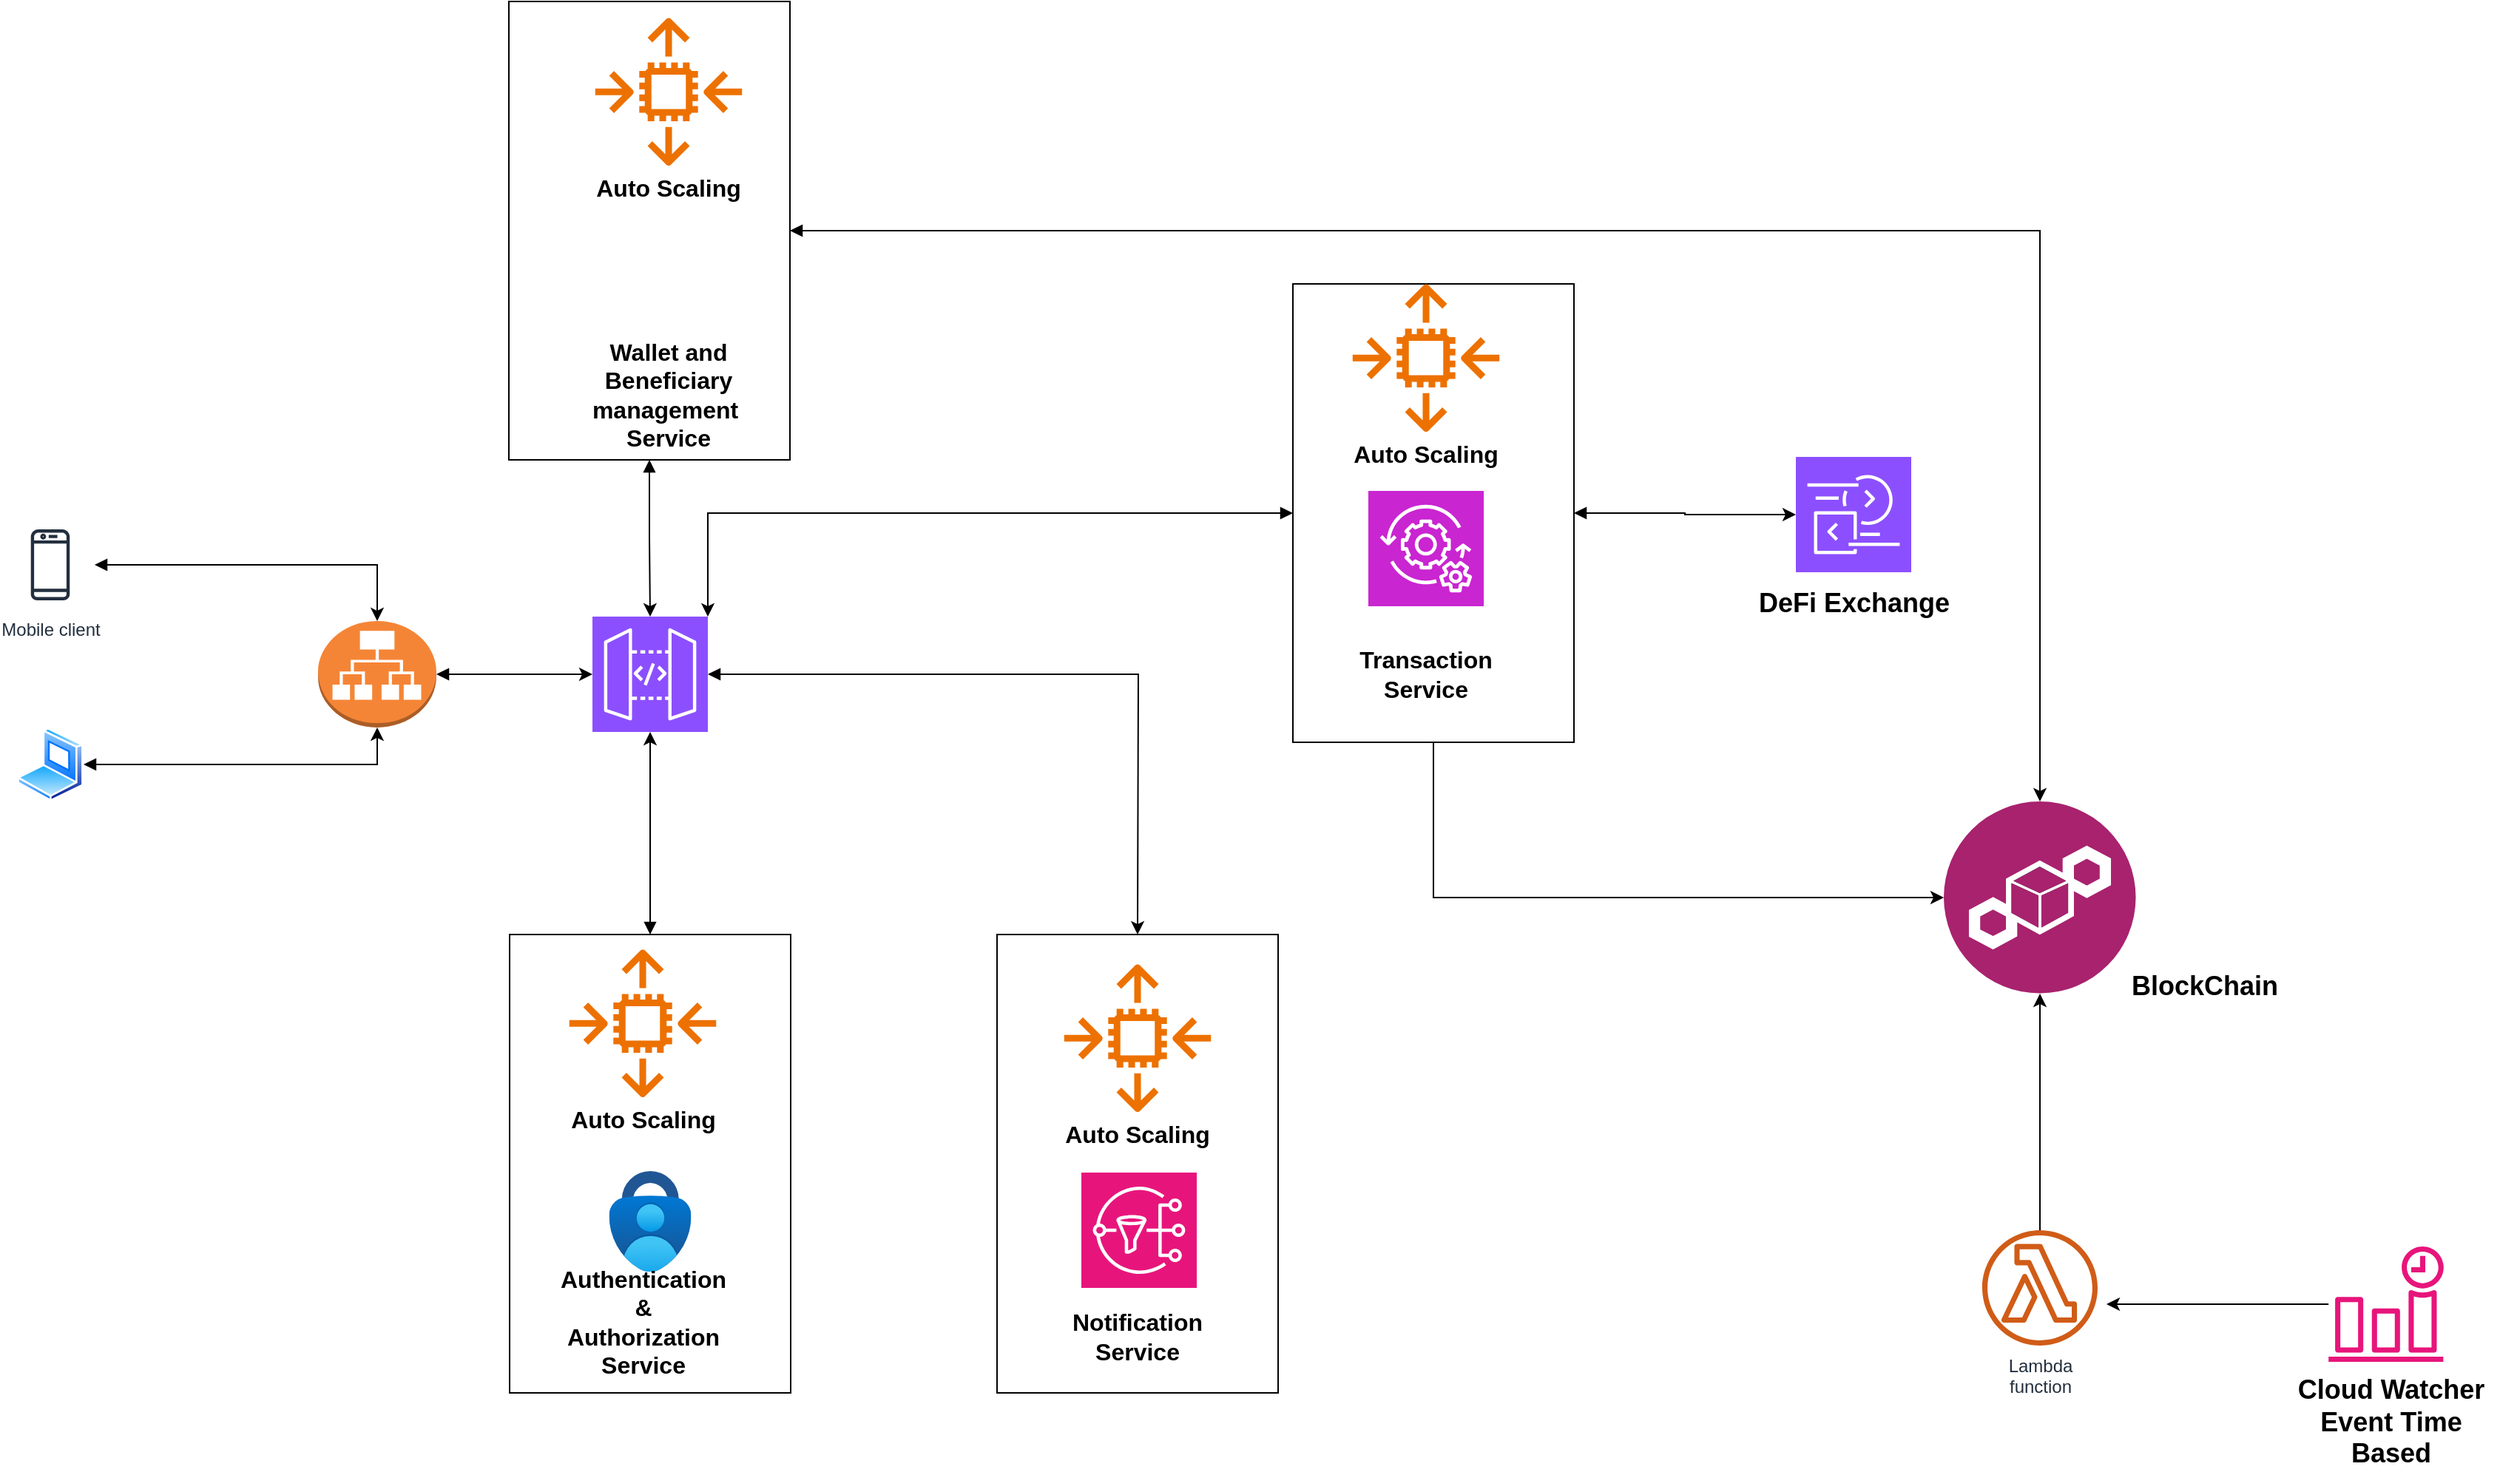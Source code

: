 <mxfile version="23.1.3" type="github">
  <diagram id="Ht1M8jgEwFfnCIfOTk4-" name="Page-1">
    <mxGraphModel dx="1467" dy="-117" grid="1" gridSize="10" guides="1" tooltips="1" connect="1" arrows="1" fold="1" page="1" pageScale="1" pageWidth="1169" pageHeight="827" math="0" shadow="0">
      <root>
        <mxCell id="0" />
        <mxCell id="1" parent="0" />
        <mxCell id="n_Ng3383ONINiVb1YW3M-2" value="Mobile client" style="sketch=0;outlineConnect=0;fontColor=#232F3E;gradientColor=none;strokeColor=#232F3E;fillColor=#ffffff;dashed=0;verticalLabelPosition=bottom;verticalAlign=top;align=center;html=1;fontSize=12;fontStyle=0;aspect=fixed;shape=mxgraph.aws4.resourceIcon;resIcon=mxgraph.aws4.mobile_client;" parent="1" vertex="1">
          <mxGeometry x="250" y="1200" width="60" height="60" as="geometry" />
        </mxCell>
        <mxCell id="n_Ng3383ONINiVb1YW3M-3" value="" style="image;aspect=fixed;perimeter=ellipsePerimeter;html=1;align=center;shadow=0;dashed=0;spacingTop=3;image=img/lib/active_directory/laptop_client.svg;" parent="1" vertex="1">
          <mxGeometry x="257.5" y="1340" width="45" height="50" as="geometry" />
        </mxCell>
        <mxCell id="n_Ng3383ONINiVb1YW3M-4" value="" style="outlineConnect=0;dashed=0;verticalLabelPosition=bottom;verticalAlign=top;align=center;html=1;shape=mxgraph.aws3.application_load_balancer;fillColor=#F58536;gradientColor=none;" parent="1" vertex="1">
          <mxGeometry x="461" y="1268" width="80" height="72" as="geometry" />
        </mxCell>
        <mxCell id="n_Ng3383ONINiVb1YW3M-7" style="edgeStyle=orthogonalEdgeStyle;rounded=0;orthogonalLoop=1;jettySize=auto;html=1;entryX=0.5;entryY=0;entryDx=0;entryDy=0;entryPerimeter=0;startArrow=block;startFill=1;" parent="1" source="n_Ng3383ONINiVb1YW3M-2" target="n_Ng3383ONINiVb1YW3M-4" edge="1">
          <mxGeometry relative="1" as="geometry" />
        </mxCell>
        <mxCell id="n_Ng3383ONINiVb1YW3M-8" style="edgeStyle=orthogonalEdgeStyle;rounded=0;orthogonalLoop=1;jettySize=auto;html=1;entryX=0.5;entryY=1;entryDx=0;entryDy=0;entryPerimeter=0;startArrow=block;startFill=1;" parent="1" source="n_Ng3383ONINiVb1YW3M-3" target="n_Ng3383ONINiVb1YW3M-4" edge="1">
          <mxGeometry relative="1" as="geometry" />
        </mxCell>
        <mxCell id="n_Ng3383ONINiVb1YW3M-27" value="" style="group" parent="1" vertex="1" connectable="0">
          <mxGeometry x="590.5" y="1480" width="190" height="310" as="geometry" />
        </mxCell>
        <mxCell id="n_Ng3383ONINiVb1YW3M-28" value="" style="image;aspect=fixed;html=1;points=[];align=center;fontSize=12;image=img/lib/azure2/security/Multifactor_Authentication.svg;" parent="n_Ng3383ONINiVb1YW3M-27" vertex="1">
          <mxGeometry x="67.3" y="160" width="55.4" height="68" as="geometry" />
        </mxCell>
        <mxCell id="n_Ng3383ONINiVb1YW3M-29" value="" style="rounded=0;whiteSpace=wrap;html=1;fillColor=none;movable=1;resizable=1;rotatable=1;deletable=1;editable=1;locked=0;connectable=1;" parent="n_Ng3383ONINiVb1YW3M-27" vertex="1">
          <mxGeometry width="190" height="310" as="geometry" />
        </mxCell>
        <mxCell id="n_Ng3383ONINiVb1YW3M-30" value="" style="group" parent="n_Ng3383ONINiVb1YW3M-27" vertex="1" connectable="0">
          <mxGeometry x="40" y="10" width="100" height="130" as="geometry" />
        </mxCell>
        <mxCell id="n_Ng3383ONINiVb1YW3M-31" value="" style="sketch=0;outlineConnect=0;fontColor=#232F3E;gradientColor=none;fillColor=#ED7100;strokeColor=none;dashed=0;verticalLabelPosition=bottom;verticalAlign=top;align=center;html=1;fontSize=12;fontStyle=0;aspect=fixed;pointerEvents=1;shape=mxgraph.aws4.auto_scaling2;" parent="n_Ng3383ONINiVb1YW3M-30" vertex="1">
          <mxGeometry width="100" height="100" as="geometry" />
        </mxCell>
        <mxCell id="n_Ng3383ONINiVb1YW3M-32" value="Auto Scaling" style="text;html=1;align=center;verticalAlign=middle;whiteSpace=wrap;rounded=0;fontSize=16;fontStyle=1" parent="n_Ng3383ONINiVb1YW3M-30" vertex="1">
          <mxGeometry y="100" width="100" height="30" as="geometry" />
        </mxCell>
        <mxCell id="n_Ng3383ONINiVb1YW3M-33" value="Authentication &amp;amp;&lt;br&gt;Authorization Service&lt;br&gt;" style="text;html=1;align=center;verticalAlign=middle;whiteSpace=wrap;rounded=0;fontSize=16;fontStyle=1" parent="n_Ng3383ONINiVb1YW3M-27" vertex="1">
          <mxGeometry x="40" y="247" width="100" height="30" as="geometry" />
        </mxCell>
        <mxCell id="n_Ng3383ONINiVb1YW3M-42" value="" style="group" parent="1" vertex="1" connectable="0">
          <mxGeometry x="920" y="1480" width="190" height="310" as="geometry" />
        </mxCell>
        <mxCell id="n_Ng3383ONINiVb1YW3M-20" value="" style="rounded=0;whiteSpace=wrap;html=1;fillColor=none;movable=1;resizable=1;rotatable=1;deletable=1;editable=1;locked=0;connectable=1;" parent="n_Ng3383ONINiVb1YW3M-42" vertex="1">
          <mxGeometry width="190" height="310" as="geometry" />
        </mxCell>
        <mxCell id="n_Ng3383ONINiVb1YW3M-21" value="" style="group" parent="n_Ng3383ONINiVb1YW3M-42" vertex="1" connectable="0">
          <mxGeometry x="45" y="20" width="100" height="130" as="geometry" />
        </mxCell>
        <mxCell id="n_Ng3383ONINiVb1YW3M-22" value="" style="sketch=0;outlineConnect=0;fontColor=#232F3E;gradientColor=none;fillColor=#ED7100;strokeColor=none;dashed=0;verticalLabelPosition=bottom;verticalAlign=top;align=center;html=1;fontSize=12;fontStyle=0;aspect=fixed;pointerEvents=1;shape=mxgraph.aws4.auto_scaling2;" parent="n_Ng3383ONINiVb1YW3M-21" vertex="1">
          <mxGeometry width="100" height="100" as="geometry" />
        </mxCell>
        <mxCell id="n_Ng3383ONINiVb1YW3M-23" value="Auto Scaling" style="text;html=1;align=center;verticalAlign=middle;whiteSpace=wrap;rounded=0;fontSize=16;fontStyle=1" parent="n_Ng3383ONINiVb1YW3M-21" vertex="1">
          <mxGeometry y="100" width="100" height="30" as="geometry" />
        </mxCell>
        <mxCell id="n_Ng3383ONINiVb1YW3M-25" value="Notification Service" style="text;html=1;align=center;verticalAlign=middle;whiteSpace=wrap;rounded=0;fontSize=16;fontStyle=1" parent="n_Ng3383ONINiVb1YW3M-42" vertex="1">
          <mxGeometry x="45" y="257" width="100" height="30" as="geometry" />
        </mxCell>
        <mxCell id="n_Ng3383ONINiVb1YW3M-41" value="" style="sketch=0;points=[[0,0,0],[0.25,0,0],[0.5,0,0],[0.75,0,0],[1,0,0],[0,1,0],[0.25,1,0],[0.5,1,0],[0.75,1,0],[1,1,0],[0,0.25,0],[0,0.5,0],[0,0.75,0],[1,0.25,0],[1,0.5,0],[1,0.75,0]];outlineConnect=0;fontColor=#232F3E;fillColor=#E7157B;strokeColor=#ffffff;dashed=0;verticalLabelPosition=bottom;verticalAlign=top;align=center;html=1;fontSize=12;fontStyle=0;aspect=fixed;shape=mxgraph.aws4.resourceIcon;resIcon=mxgraph.aws4.sns;" parent="n_Ng3383ONINiVb1YW3M-42" vertex="1">
          <mxGeometry x="57" y="161" width="78" height="78" as="geometry" />
        </mxCell>
        <mxCell id="n_Ng3383ONINiVb1YW3M-46" value="" style="group" parent="1" vertex="1" connectable="0">
          <mxGeometry x="648" y="860" width="130" height="300" as="geometry" />
        </mxCell>
        <mxCell id="n_Ng3383ONINiVb1YW3M-37" value="" style="group" parent="n_Ng3383ONINiVb1YW3M-46" vertex="1" connectable="0">
          <mxGeometry width="130" height="300" as="geometry" />
        </mxCell>
        <mxCell id="n_Ng3383ONINiVb1YW3M-38" value="" style="sketch=0;outlineConnect=0;fontColor=#232F3E;gradientColor=none;fillColor=#ED7100;strokeColor=none;dashed=0;verticalLabelPosition=bottom;verticalAlign=top;align=center;html=1;fontSize=12;fontStyle=0;aspect=fixed;pointerEvents=1;shape=mxgraph.aws4.auto_scaling2;" parent="n_Ng3383ONINiVb1YW3M-37" vertex="1">
          <mxGeometry width="100" height="100" as="geometry" />
        </mxCell>
        <mxCell id="n_Ng3383ONINiVb1YW3M-39" value="Auto Scaling" style="text;html=1;align=center;verticalAlign=middle;whiteSpace=wrap;rounded=0;fontSize=16;fontStyle=1" parent="n_Ng3383ONINiVb1YW3M-37" vertex="1">
          <mxGeometry y="100" width="100" height="30" as="geometry" />
        </mxCell>
        <mxCell id="n_Ng3383ONINiVb1YW3M-36" value="" style="rounded=0;whiteSpace=wrap;html=1;fillColor=none;movable=1;resizable=1;rotatable=1;deletable=1;editable=1;locked=0;connectable=1;" parent="n_Ng3383ONINiVb1YW3M-37" vertex="1">
          <mxGeometry x="-58" y="-11" width="190" height="310" as="geometry" />
        </mxCell>
        <mxCell id="n_Ng3383ONINiVb1YW3M-40" value="Wallet and Beneficiary management&amp;nbsp; Service" style="text;html=1;align=center;verticalAlign=middle;whiteSpace=wrap;rounded=0;fontSize=16;fontStyle=1" parent="n_Ng3383ONINiVb1YW3M-46" vertex="1">
          <mxGeometry y="240" width="100" height="30" as="geometry" />
        </mxCell>
        <mxCell id="n_Ng3383ONINiVb1YW3M-45" value="" style="shape=image;html=1;verticalAlign=top;verticalLabelPosition=bottom;labelBackgroundColor=#ffffff;imageAspect=0;aspect=fixed;image=https://cdn1.iconfinder.com/data/icons/icons-for-a-site-1/64/advantage_wallet-128.png" parent="n_Ng3383ONINiVb1YW3M-46" vertex="1">
          <mxGeometry x="6" y="130" width="88" height="88" as="geometry" />
        </mxCell>
        <mxCell id="n_Ng3383ONINiVb1YW3M-56" style="edgeStyle=orthogonalEdgeStyle;rounded=0;orthogonalLoop=1;jettySize=auto;html=1;startArrow=block;startFill=1;" parent="1" source="n_Ng3383ONINiVb1YW3M-48" edge="1">
          <mxGeometry relative="1" as="geometry">
            <mxPoint x="1015" y="1480" as="targetPoint" />
          </mxGeometry>
        </mxCell>
        <mxCell id="n_Ng3383ONINiVb1YW3M-48" value="" style="sketch=0;points=[[0,0,0],[0.25,0,0],[0.5,0,0],[0.75,0,0],[1,0,0],[0,1,0],[0.25,1,0],[0.5,1,0],[0.75,1,0],[1,1,0],[0,0.25,0],[0,0.5,0],[0,0.75,0],[1,0.25,0],[1,0.5,0],[1,0.75,0]];outlineConnect=0;fontColor=#232F3E;fillColor=#8C4FFF;strokeColor=#ffffff;dashed=0;verticalLabelPosition=bottom;verticalAlign=top;align=center;html=1;fontSize=12;fontStyle=0;aspect=fixed;shape=mxgraph.aws4.resourceIcon;resIcon=mxgraph.aws4.api_gateway;" parent="1" vertex="1">
          <mxGeometry x="646.5" y="1265" width="78" height="78" as="geometry" />
        </mxCell>
        <mxCell id="n_Ng3383ONINiVb1YW3M-50" value="" style="group" parent="1" vertex="1" connectable="0">
          <mxGeometry x="1120" y="1040" width="190" height="310" as="geometry" />
        </mxCell>
        <mxCell id="n_Ng3383ONINiVb1YW3M-12" value="" style="rounded=0;whiteSpace=wrap;html=1;fillColor=none;" parent="n_Ng3383ONINiVb1YW3M-50" vertex="1">
          <mxGeometry width="190" height="310" as="geometry" />
        </mxCell>
        <mxCell id="n_Ng3383ONINiVb1YW3M-18" value="" style="group" parent="n_Ng3383ONINiVb1YW3M-50" vertex="1" connectable="0">
          <mxGeometry x="40" width="100" height="130" as="geometry" />
        </mxCell>
        <mxCell id="n_Ng3383ONINiVb1YW3M-11" value="" style="sketch=0;outlineConnect=0;fontColor=#232F3E;gradientColor=none;fillColor=#ED7100;strokeColor=none;dashed=0;verticalLabelPosition=bottom;verticalAlign=top;align=center;html=1;fontSize=12;fontStyle=0;aspect=fixed;pointerEvents=1;shape=mxgraph.aws4.auto_scaling2;" parent="n_Ng3383ONINiVb1YW3M-18" vertex="1">
          <mxGeometry width="100" height="100" as="geometry" />
        </mxCell>
        <mxCell id="n_Ng3383ONINiVb1YW3M-14" value="Auto Scaling" style="text;html=1;align=center;verticalAlign=middle;whiteSpace=wrap;rounded=0;fontSize=16;fontStyle=1" parent="n_Ng3383ONINiVb1YW3M-18" vertex="1">
          <mxGeometry y="100" width="100" height="30" as="geometry" />
        </mxCell>
        <mxCell id="n_Ng3383ONINiVb1YW3M-19" value="" style="group;labelBorderColor=default;strokeColor=none;" parent="n_Ng3383ONINiVb1YW3M-50" vertex="1" connectable="0">
          <mxGeometry x="40" y="140" width="100" height="140" as="geometry" />
        </mxCell>
        <mxCell id="n_Ng3383ONINiVb1YW3M-9" value="" style="sketch=0;points=[[0,0,0],[0.25,0,0],[0.5,0,0],[0.75,0,0],[1,0,0],[0,1,0],[0.25,1,0],[0.5,1,0],[0.75,1,0],[1,1,0],[0,0.25,0],[0,0.5,0],[0,0.75,0],[1,0.25,0],[1,0.5,0],[1,0.75,0]];outlineConnect=0;fontColor=#232F3E;fillColor=#C925D1;strokeColor=#ffffff;dashed=0;verticalLabelPosition=bottom;verticalAlign=top;align=center;html=1;fontSize=12;fontStyle=0;aspect=fixed;shape=mxgraph.aws4.resourceIcon;resIcon=mxgraph.aws4.managed_services;" parent="n_Ng3383ONINiVb1YW3M-19" vertex="1">
          <mxGeometry x="11" width="78" height="78" as="geometry" />
        </mxCell>
        <mxCell id="n_Ng3383ONINiVb1YW3M-17" value="Transaction Service" style="text;html=1;align=center;verticalAlign=middle;whiteSpace=wrap;rounded=0;fontSize=16;fontStyle=1" parent="n_Ng3383ONINiVb1YW3M-19" vertex="1">
          <mxGeometry y="107.188" width="100" height="32.812" as="geometry" />
        </mxCell>
        <mxCell id="n_Ng3383ONINiVb1YW3M-51" style="edgeStyle=orthogonalEdgeStyle;rounded=0;orthogonalLoop=1;jettySize=auto;html=1;entryX=0;entryY=0.5;entryDx=0;entryDy=0;entryPerimeter=0;startArrow=block;startFill=1;" parent="1" source="n_Ng3383ONINiVb1YW3M-4" target="n_Ng3383ONINiVb1YW3M-48" edge="1">
          <mxGeometry relative="1" as="geometry" />
        </mxCell>
        <mxCell id="n_Ng3383ONINiVb1YW3M-52" style="edgeStyle=orthogonalEdgeStyle;rounded=0;orthogonalLoop=1;jettySize=auto;html=1;entryX=0.5;entryY=1;entryDx=0;entryDy=0;entryPerimeter=0;startArrow=block;startFill=1;" parent="1" source="n_Ng3383ONINiVb1YW3M-29" target="n_Ng3383ONINiVb1YW3M-48" edge="1">
          <mxGeometry relative="1" as="geometry" />
        </mxCell>
        <mxCell id="n_Ng3383ONINiVb1YW3M-53" style="edgeStyle=orthogonalEdgeStyle;rounded=0;orthogonalLoop=1;jettySize=auto;html=1;entryX=0.5;entryY=0;entryDx=0;entryDy=0;entryPerimeter=0;startArrow=block;startFill=1;" parent="1" source="n_Ng3383ONINiVb1YW3M-36" target="n_Ng3383ONINiVb1YW3M-48" edge="1">
          <mxGeometry relative="1" as="geometry" />
        </mxCell>
        <mxCell id="n_Ng3383ONINiVb1YW3M-55" style="edgeStyle=orthogonalEdgeStyle;rounded=0;orthogonalLoop=1;jettySize=auto;html=1;entryX=1;entryY=0;entryDx=0;entryDy=0;entryPerimeter=0;startArrow=block;startFill=1;" parent="1" source="n_Ng3383ONINiVb1YW3M-12" target="n_Ng3383ONINiVb1YW3M-48" edge="1">
          <mxGeometry relative="1" as="geometry" />
        </mxCell>
        <mxCell id="n_Ng3383ONINiVb1YW3M-57" value="" style="image;aspect=fixed;perimeter=ellipsePerimeter;html=1;align=center;shadow=0;dashed=0;fontColor=#4277BB;labelBackgroundColor=default;fontSize=12;spacingTop=3;image=img/lib/ibm/blockchain/blockchain.svg;" parent="1" vertex="1">
          <mxGeometry x="1560" y="1390" width="130" height="130" as="geometry" />
        </mxCell>
        <mxCell id="n_Ng3383ONINiVb1YW3M-58" style="edgeStyle=orthogonalEdgeStyle;rounded=0;orthogonalLoop=1;jettySize=auto;html=1;entryX=0.5;entryY=0;entryDx=0;entryDy=0;startArrow=block;startFill=1;" parent="1" source="n_Ng3383ONINiVb1YW3M-36" target="n_Ng3383ONINiVb1YW3M-57" edge="1">
          <mxGeometry relative="1" as="geometry" />
        </mxCell>
        <mxCell id="n_Ng3383ONINiVb1YW3M-60" style="edgeStyle=orthogonalEdgeStyle;rounded=0;orthogonalLoop=1;jettySize=auto;html=1;entryX=0;entryY=0.5;entryDx=0;entryDy=0;exitX=0.5;exitY=1;exitDx=0;exitDy=0;" parent="1" source="n_Ng3383ONINiVb1YW3M-12" target="n_Ng3383ONINiVb1YW3M-57" edge="1">
          <mxGeometry relative="1" as="geometry" />
        </mxCell>
        <mxCell id="n_Ng3383ONINiVb1YW3M-61" value="&lt;b style=&quot;font-size: 18px;&quot;&gt;BlockChain&lt;/b&gt;" style="text;html=1;align=center;verticalAlign=middle;whiteSpace=wrap;rounded=0;fontSize=18;" parent="1" vertex="1">
          <mxGeometry x="1664" y="1500" width="145" height="30" as="geometry" />
        </mxCell>
        <mxCell id="n_Ng3383ONINiVb1YW3M-63" style="edgeStyle=orthogonalEdgeStyle;rounded=0;orthogonalLoop=1;jettySize=auto;html=1;" parent="1" source="n_Ng3383ONINiVb1YW3M-62" target="n_Ng3383ONINiVb1YW3M-57" edge="1">
          <mxGeometry relative="1" as="geometry" />
        </mxCell>
        <mxCell id="n_Ng3383ONINiVb1YW3M-62" value="Lambda&lt;br&gt;function" style="outlineConnect=0;fontColor=#232F3E;gradientColor=none;fillColor=#D05C17;strokeColor=none;dashed=0;verticalLabelPosition=bottom;verticalAlign=top;align=center;html=1;fontSize=12;fontStyle=0;aspect=fixed;pointerEvents=1;shape=mxgraph.aws4.lambda_function;labelBackgroundColor=#ffffff;" parent="1" vertex="1">
          <mxGeometry x="1586" y="1680" width="78" height="78" as="geometry" />
        </mxCell>
        <mxCell id="n_Ng3383ONINiVb1YW3M-64" value="" style="sketch=0;outlineConnect=0;fontColor=#232F3E;gradientColor=none;fillColor=#E7157B;strokeColor=none;dashed=0;verticalLabelPosition=bottom;verticalAlign=top;align=center;html=1;fontSize=12;fontStyle=0;aspect=fixed;pointerEvents=1;shape=mxgraph.aws4.event_time_based;" parent="1" vertex="1">
          <mxGeometry x="1820" y="1691" width="78" height="78" as="geometry" />
        </mxCell>
        <mxCell id="n_Ng3383ONINiVb1YW3M-65" style="edgeStyle=orthogonalEdgeStyle;rounded=0;orthogonalLoop=1;jettySize=auto;html=1;entryX=1.077;entryY=0.641;entryDx=0;entryDy=0;entryPerimeter=0;" parent="1" source="n_Ng3383ONINiVb1YW3M-64" target="n_Ng3383ONINiVb1YW3M-62" edge="1">
          <mxGeometry relative="1" as="geometry" />
        </mxCell>
        <mxCell id="n_Ng3383ONINiVb1YW3M-66" value="&lt;b style=&quot;font-size: 18px;&quot;&gt;Cloud Watcher Event Time Based&lt;/b&gt;" style="text;html=1;align=center;verticalAlign=middle;whiteSpace=wrap;rounded=0;fontSize=18;" parent="1" vertex="1">
          <mxGeometry x="1790" y="1780" width="145" height="60" as="geometry" />
        </mxCell>
        <mxCell id="qXuImlfa8keDmFSq5YbG-3" style="edgeStyle=orthogonalEdgeStyle;rounded=0;orthogonalLoop=1;jettySize=auto;html=1;entryX=0;entryY=0.5;entryDx=0;entryDy=0;entryPerimeter=0;startArrow=block;startFill=1;" edge="1" parent="1" source="n_Ng3383ONINiVb1YW3M-12" target="qXuImlfa8keDmFSq5YbG-1">
          <mxGeometry relative="1" as="geometry" />
        </mxCell>
        <mxCell id="qXuImlfa8keDmFSq5YbG-4" value="" style="group" vertex="1" connectable="0" parent="1">
          <mxGeometry x="1426.5" y="1157" width="145" height="114" as="geometry" />
        </mxCell>
        <mxCell id="qXuImlfa8keDmFSq5YbG-1" value="" style="sketch=0;points=[[0,0,0],[0.25,0,0],[0.5,0,0],[0.75,0,0],[1,0,0],[0,1,0],[0.25,1,0],[0.5,1,0],[0.75,1,0],[1,1,0],[0,0.25,0],[0,0.5,0],[0,0.75,0],[1,0.25,0],[1,0.5,0],[1,0.75,0]];outlineConnect=0;fontColor=#232F3E;fillColor=#8C4FFF;strokeColor=#ffffff;dashed=0;verticalLabelPosition=bottom;verticalAlign=top;align=center;html=1;fontSize=12;fontStyle=0;aspect=fixed;shape=mxgraph.aws4.resourceIcon;resIcon=mxgraph.aws4.data_exchange;" vertex="1" parent="qXuImlfa8keDmFSq5YbG-4">
          <mxGeometry x="33.5" width="78" height="78" as="geometry" />
        </mxCell>
        <mxCell id="qXuImlfa8keDmFSq5YbG-2" value="&lt;b style=&quot;font-size: 18px;&quot;&gt;DeFi Exchange&lt;/b&gt;" style="text;html=1;align=center;verticalAlign=middle;whiteSpace=wrap;rounded=0;fontSize=18;" vertex="1" parent="qXuImlfa8keDmFSq5YbG-4">
          <mxGeometry y="84" width="145" height="30" as="geometry" />
        </mxCell>
      </root>
    </mxGraphModel>
  </diagram>
</mxfile>
